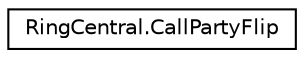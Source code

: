 digraph "Graphical Class Hierarchy"
{
 // LATEX_PDF_SIZE
  edge [fontname="Helvetica",fontsize="10",labelfontname="Helvetica",labelfontsize="10"];
  node [fontname="Helvetica",fontsize="10",shape=record];
  rankdir="LR";
  Node0 [label="RingCentral.CallPartyFlip",height=0.2,width=0.4,color="black", fillcolor="white", style="filled",URL="$classRingCentral_1_1CallPartyFlip.html",tooltip=" "];
}
